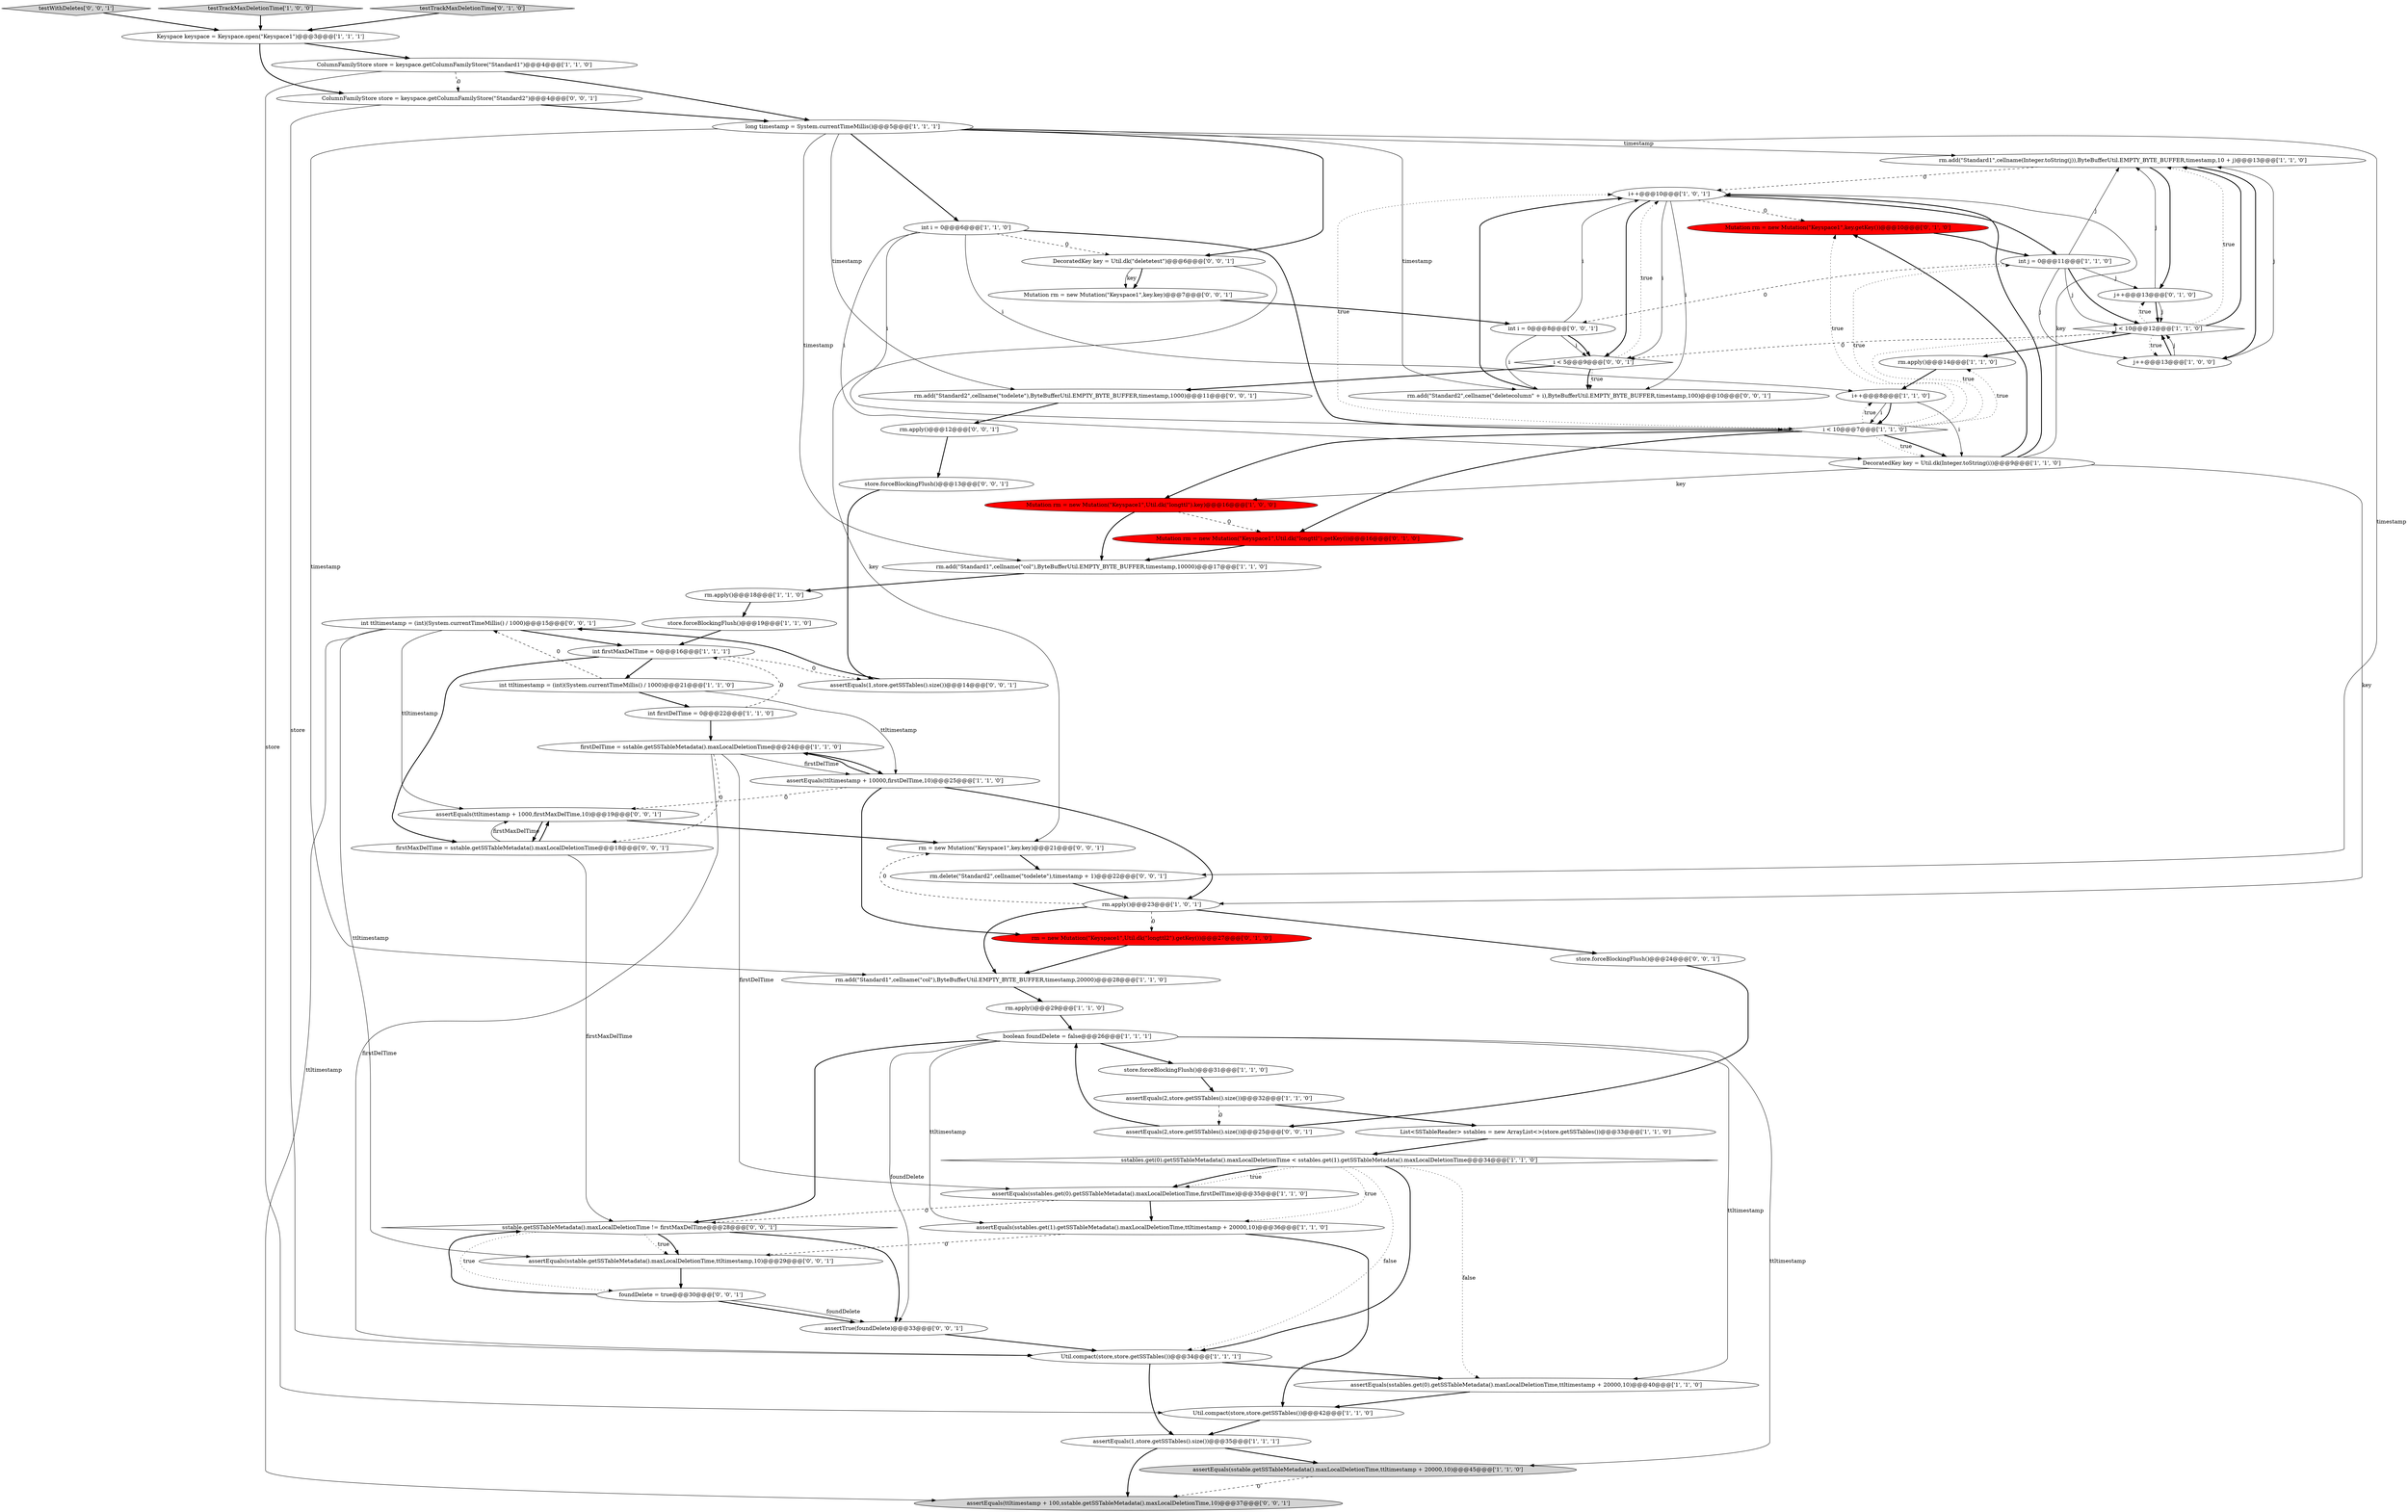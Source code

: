 digraph {
18 [style = filled, label = "Util.compact(store,store.getSSTables())@@@42@@@['1', '1', '0']", fillcolor = white, shape = ellipse image = "AAA0AAABBB1BBB"];
20 [style = filled, label = "Keyspace keyspace = Keyspace.open(\"Keyspace1\")@@@3@@@['1', '1', '1']", fillcolor = white, shape = ellipse image = "AAA0AAABBB1BBB"];
62 [style = filled, label = "int ttltimestamp = (int)(System.currentTimeMillis() / 1000)@@@15@@@['0', '0', '1']", fillcolor = white, shape = ellipse image = "AAA0AAABBB3BBB"];
30 [style = filled, label = "store.forceBlockingFlush()@@@31@@@['1', '1', '0']", fillcolor = white, shape = ellipse image = "AAA0AAABBB1BBB"];
5 [style = filled, label = "rm.add(\"Standard1\",cellname(Integer.toString(j)),ByteBufferUtil.EMPTY_BYTE_BUFFER,timestamp,10 + j)@@@13@@@['1', '1', '0']", fillcolor = white, shape = ellipse image = "AAA0AAABBB1BBB"];
22 [style = filled, label = "assertEquals(1,store.getSSTables().size())@@@35@@@['1', '1', '1']", fillcolor = white, shape = ellipse image = "AAA0AAABBB1BBB"];
48 [style = filled, label = "sstable.getSSTableMetadata().maxLocalDeletionTime != firstMaxDelTime@@@28@@@['0', '0', '1']", fillcolor = white, shape = diamond image = "AAA0AAABBB3BBB"];
57 [style = filled, label = "foundDelete = true@@@30@@@['0', '0', '1']", fillcolor = white, shape = ellipse image = "AAA0AAABBB3BBB"];
44 [style = filled, label = "rm.add(\"Standard2\",cellname(\"todelete\"),ByteBufferUtil.EMPTY_BYTE_BUFFER,timestamp,1000)@@@11@@@['0', '0', '1']", fillcolor = white, shape = ellipse image = "AAA0AAABBB3BBB"];
46 [style = filled, label = "rm.apply()@@@12@@@['0', '0', '1']", fillcolor = white, shape = ellipse image = "AAA0AAABBB3BBB"];
41 [style = filled, label = "rm = new Mutation(\"Keyspace1\",Util.dk(\"longttl2\").getKey())@@@27@@@['0', '1', '0']", fillcolor = red, shape = ellipse image = "AAA1AAABBB2BBB"];
37 [style = filled, label = "assertEquals(ttltimestamp + 10000,firstDelTime,10)@@@25@@@['1', '1', '0']", fillcolor = white, shape = ellipse image = "AAA0AAABBB1BBB"];
65 [style = filled, label = "rm = new Mutation(\"Keyspace1\",key.key)@@@21@@@['0', '0', '1']", fillcolor = white, shape = ellipse image = "AAA0AAABBB3BBB"];
11 [style = filled, label = "i < 10@@@7@@@['1', '1', '0']", fillcolor = white, shape = diamond image = "AAA0AAABBB1BBB"];
7 [style = filled, label = "assertEquals(2,store.getSSTables().size())@@@32@@@['1', '1', '0']", fillcolor = white, shape = ellipse image = "AAA0AAABBB1BBB"];
13 [style = filled, label = "int ttltimestamp = (int)(System.currentTimeMillis() / 1000)@@@21@@@['1', '1', '0']", fillcolor = white, shape = ellipse image = "AAA0AAABBB1BBB"];
0 [style = filled, label = "long timestamp = System.currentTimeMillis()@@@5@@@['1', '1', '1']", fillcolor = white, shape = ellipse image = "AAA0AAABBB1BBB"];
51 [style = filled, label = "i < 5@@@9@@@['0', '0', '1']", fillcolor = white, shape = diamond image = "AAA0AAABBB3BBB"];
63 [style = filled, label = "testWithDeletes['0', '0', '1']", fillcolor = lightgray, shape = diamond image = "AAA0AAABBB3BBB"];
10 [style = filled, label = "store.forceBlockingFlush()@@@19@@@['1', '1', '0']", fillcolor = white, shape = ellipse image = "AAA0AAABBB1BBB"];
52 [style = filled, label = "assertEquals(ttltimestamp + 100,sstable.getSSTableMetadata().maxLocalDeletionTime,10)@@@37@@@['0', '0', '1']", fillcolor = lightgray, shape = ellipse image = "AAA0AAABBB3BBB"];
9 [style = filled, label = "rm.add(\"Standard1\",cellname(\"col\"),ByteBufferUtil.EMPTY_BYTE_BUFFER,timestamp,20000)@@@28@@@['1', '1', '0']", fillcolor = white, shape = ellipse image = "AAA0AAABBB1BBB"];
60 [style = filled, label = "store.forceBlockingFlush()@@@24@@@['0', '0', '1']", fillcolor = white, shape = ellipse image = "AAA0AAABBB3BBB"];
27 [style = filled, label = "int firstMaxDelTime = 0@@@16@@@['1', '1', '1']", fillcolor = white, shape = ellipse image = "AAA0AAABBB1BBB"];
16 [style = filled, label = "ColumnFamilyStore store = keyspace.getColumnFamilyStore(\"Standard1\")@@@4@@@['1', '1', '0']", fillcolor = white, shape = ellipse image = "AAA0AAABBB1BBB"];
40 [style = filled, label = "Mutation rm = new Mutation(\"Keyspace1\",key.getKey())@@@10@@@['0', '1', '0']", fillcolor = red, shape = ellipse image = "AAA1AAABBB2BBB"];
23 [style = filled, label = "int firstDelTime = 0@@@22@@@['1', '1', '0']", fillcolor = white, shape = ellipse image = "AAA0AAABBB1BBB"];
28 [style = filled, label = "List<SSTableReader> sstables = new ArrayList<>(store.getSSTables())@@@33@@@['1', '1', '0']", fillcolor = white, shape = ellipse image = "AAA0AAABBB1BBB"];
1 [style = filled, label = "DecoratedKey key = Util.dk(Integer.toString(i))@@@9@@@['1', '1', '0']", fillcolor = white, shape = ellipse image = "AAA0AAABBB1BBB"];
33 [style = filled, label = "assertEquals(sstables.get(0).getSSTableMetadata().maxLocalDeletionTime,firstDelTime)@@@35@@@['1', '1', '0']", fillcolor = white, shape = ellipse image = "AAA0AAABBB1BBB"];
36 [style = filled, label = "assertEquals(sstables.get(1).getSSTableMetadata().maxLocalDeletionTime,ttltimestamp + 20000,10)@@@36@@@['1', '1', '0']", fillcolor = white, shape = ellipse image = "AAA0AAABBB1BBB"];
42 [style = filled, label = "Mutation rm = new Mutation(\"Keyspace1\",Util.dk(\"longttl\").getKey())@@@16@@@['0', '1', '0']", fillcolor = red, shape = ellipse image = "AAA1AAABBB2BBB"];
49 [style = filled, label = "rm.delete(\"Standard2\",cellname(\"todelete\"),timestamp + 1)@@@22@@@['0', '0', '1']", fillcolor = white, shape = ellipse image = "AAA0AAABBB3BBB"];
43 [style = filled, label = "assertEquals(ttltimestamp + 1000,firstMaxDelTime,10)@@@19@@@['0', '0', '1']", fillcolor = white, shape = ellipse image = "AAA0AAABBB3BBB"];
58 [style = filled, label = "ColumnFamilyStore store = keyspace.getColumnFamilyStore(\"Standard2\")@@@4@@@['0', '0', '1']", fillcolor = white, shape = ellipse image = "AAA0AAABBB3BBB"];
26 [style = filled, label = "Mutation rm = new Mutation(\"Keyspace1\",Util.dk(\"longttl\").key)@@@16@@@['1', '0', '0']", fillcolor = red, shape = ellipse image = "AAA1AAABBB1BBB"];
24 [style = filled, label = "i++@@@10@@@['1', '0', '1']", fillcolor = white, shape = ellipse image = "AAA0AAABBB1BBB"];
4 [style = filled, label = "rm.apply()@@@14@@@['1', '1', '0']", fillcolor = white, shape = ellipse image = "AAA0AAABBB1BBB"];
38 [style = filled, label = "j++@@@13@@@['0', '1', '0']", fillcolor = white, shape = ellipse image = "AAA0AAABBB2BBB"];
50 [style = filled, label = "DecoratedKey key = Util.dk(\"deletetest\")@@@6@@@['0', '0', '1']", fillcolor = white, shape = ellipse image = "AAA0AAABBB3BBB"];
53 [style = filled, label = "assertEquals(1,store.getSSTables().size())@@@14@@@['0', '0', '1']", fillcolor = white, shape = ellipse image = "AAA0AAABBB3BBB"];
21 [style = filled, label = "assertEquals(sstables.get(0).getSSTableMetadata().maxLocalDeletionTime,ttltimestamp + 20000,10)@@@40@@@['1', '1', '0']", fillcolor = white, shape = ellipse image = "AAA0AAABBB1BBB"];
61 [style = filled, label = "rm.add(\"Standard2\",cellname(\"deletecolumn\" + i),ByteBufferUtil.EMPTY_BYTE_BUFFER,timestamp,100)@@@10@@@['0', '0', '1']", fillcolor = white, shape = ellipse image = "AAA0AAABBB3BBB"];
25 [style = filled, label = "testTrackMaxDeletionTime['1', '0', '0']", fillcolor = lightgray, shape = diamond image = "AAA0AAABBB1BBB"];
12 [style = filled, label = "int j = 0@@@11@@@['1', '1', '0']", fillcolor = white, shape = ellipse image = "AAA0AAABBB1BBB"];
34 [style = filled, label = "rm.add(\"Standard1\",cellname(\"col\"),ByteBufferUtil.EMPTY_BYTE_BUFFER,timestamp,10000)@@@17@@@['1', '1', '0']", fillcolor = white, shape = ellipse image = "AAA0AAABBB1BBB"];
64 [style = filled, label = "firstMaxDelTime = sstable.getSSTableMetadata().maxLocalDeletionTime@@@18@@@['0', '0', '1']", fillcolor = white, shape = ellipse image = "AAA0AAABBB3BBB"];
29 [style = filled, label = "int i = 0@@@6@@@['1', '1', '0']", fillcolor = white, shape = ellipse image = "AAA0AAABBB1BBB"];
15 [style = filled, label = "sstables.get(0).getSSTableMetadata().maxLocalDeletionTime < sstables.get(1).getSSTableMetadata().maxLocalDeletionTime@@@34@@@['1', '1', '0']", fillcolor = white, shape = diamond image = "AAA0AAABBB1BBB"];
6 [style = filled, label = "i++@@@8@@@['1', '1', '0']", fillcolor = white, shape = ellipse image = "AAA0AAABBB1BBB"];
59 [style = filled, label = "assertEquals(2,store.getSSTables().size())@@@25@@@['0', '0', '1']", fillcolor = white, shape = ellipse image = "AAA0AAABBB3BBB"];
14 [style = filled, label = "firstDelTime = sstable.getSSTableMetadata().maxLocalDeletionTime@@@24@@@['1', '1', '0']", fillcolor = white, shape = ellipse image = "AAA0AAABBB1BBB"];
2 [style = filled, label = "Util.compact(store,store.getSSTables())@@@34@@@['1', '1', '1']", fillcolor = white, shape = ellipse image = "AAA0AAABBB1BBB"];
32 [style = filled, label = "rm.apply()@@@29@@@['1', '1', '0']", fillcolor = white, shape = ellipse image = "AAA0AAABBB1BBB"];
8 [style = filled, label = "rm.apply()@@@18@@@['1', '1', '0']", fillcolor = white, shape = ellipse image = "AAA0AAABBB1BBB"];
54 [style = filled, label = "assertTrue(foundDelete)@@@33@@@['0', '0', '1']", fillcolor = white, shape = ellipse image = "AAA0AAABBB3BBB"];
17 [style = filled, label = "j < 10@@@12@@@['1', '1', '0']", fillcolor = white, shape = diamond image = "AAA0AAABBB1BBB"];
55 [style = filled, label = "Mutation rm = new Mutation(\"Keyspace1\",key.key)@@@7@@@['0', '0', '1']", fillcolor = white, shape = ellipse image = "AAA0AAABBB3BBB"];
19 [style = filled, label = "boolean foundDelete = false@@@26@@@['1', '1', '1']", fillcolor = white, shape = ellipse image = "AAA0AAABBB1BBB"];
31 [style = filled, label = "assertEquals(sstable.getSSTableMetadata().maxLocalDeletionTime,ttltimestamp + 20000,10)@@@45@@@['1', '1', '0']", fillcolor = lightgray, shape = ellipse image = "AAA0AAABBB1BBB"];
35 [style = filled, label = "rm.apply()@@@23@@@['1', '0', '1']", fillcolor = white, shape = ellipse image = "AAA0AAABBB1BBB"];
3 [style = filled, label = "j++@@@13@@@['1', '0', '0']", fillcolor = white, shape = ellipse image = "AAA0AAABBB1BBB"];
39 [style = filled, label = "testTrackMaxDeletionTime['0', '1', '0']", fillcolor = lightgray, shape = diamond image = "AAA0AAABBB2BBB"];
47 [style = filled, label = "assertEquals(sstable.getSSTableMetadata().maxLocalDeletionTime,ttltimestamp,10)@@@29@@@['0', '0', '1']", fillcolor = white, shape = ellipse image = "AAA0AAABBB3BBB"];
56 [style = filled, label = "int i = 0@@@8@@@['0', '0', '1']", fillcolor = white, shape = ellipse image = "AAA0AAABBB3BBB"];
45 [style = filled, label = "store.forceBlockingFlush()@@@13@@@['0', '0', '1']", fillcolor = white, shape = ellipse image = "AAA0AAABBB3BBB"];
5->3 [style = bold, label=""];
27->13 [style = bold, label=""];
8->10 [style = bold, label=""];
16->0 [style = bold, label=""];
19->36 [style = solid, label="ttltimestamp"];
20->58 [style = bold, label=""];
14->33 [style = solid, label="firstDelTime"];
23->27 [style = dashed, label="0"];
3->5 [style = solid, label="j"];
58->0 [style = bold, label=""];
11->1 [style = dotted, label="true"];
19->31 [style = solid, label="ttltimestamp"];
50->65 [style = solid, label="key"];
26->34 [style = bold, label=""];
11->12 [style = dotted, label="true"];
5->24 [style = dashed, label="0"];
63->20 [style = bold, label=""];
11->40 [style = dotted, label="true"];
41->9 [style = bold, label=""];
12->17 [style = solid, label="j"];
15->33 [style = dotted, label="true"];
1->26 [style = solid, label="key"];
14->64 [style = dashed, label="0"];
12->5 [style = solid, label="j"];
5->38 [style = bold, label=""];
0->5 [style = solid, label="timestamp"];
21->18 [style = bold, label=""];
62->27 [style = bold, label=""];
48->54 [style = bold, label=""];
31->52 [style = dashed, label="0"];
44->46 [style = bold, label=""];
29->11 [style = solid, label="i"];
24->51 [style = solid, label="i"];
18->22 [style = bold, label=""];
20->16 [style = bold, label=""];
51->61 [style = bold, label=""];
56->51 [style = solid, label="i"];
62->52 [style = solid, label="ttltimestamp"];
35->65 [style = dashed, label="0"];
50->55 [style = bold, label=""];
6->11 [style = bold, label=""];
36->18 [style = bold, label=""];
13->37 [style = solid, label="ttltimestamp"];
61->24 [style = bold, label=""];
1->35 [style = solid, label="key"];
17->5 [style = dotted, label="true"];
0->44 [style = solid, label="timestamp"];
24->61 [style = solid, label="i"];
64->43 [style = bold, label=""];
14->37 [style = bold, label=""];
6->1 [style = solid, label="i"];
57->54 [style = bold, label=""];
14->2 [style = solid, label="firstDelTime"];
17->38 [style = dotted, label="true"];
16->58 [style = dashed, label="0"];
17->5 [style = bold, label=""];
51->24 [style = dotted, label="true"];
0->61 [style = solid, label="timestamp"];
9->32 [style = bold, label=""];
14->37 [style = solid, label="firstDelTime"];
51->44 [style = bold, label=""];
0->29 [style = bold, label=""];
24->40 [style = dashed, label="0"];
34->8 [style = bold, label=""];
27->53 [style = dashed, label="0"];
13->62 [style = dashed, label="0"];
19->54 [style = solid, label="foundDelete"];
17->3 [style = dotted, label="true"];
64->43 [style = solid, label="firstMaxDelTime"];
56->51 [style = bold, label=""];
23->14 [style = bold, label=""];
15->2 [style = dotted, label="false"];
47->57 [style = bold, label=""];
7->59 [style = dashed, label="0"];
48->47 [style = dotted, label="true"];
62->43 [style = solid, label="ttltimestamp"];
2->21 [style = bold, label=""];
30->7 [style = bold, label=""];
54->2 [style = bold, label=""];
33->36 [style = bold, label=""];
27->64 [style = bold, label=""];
16->18 [style = solid, label="store"];
0->49 [style = solid, label="timestamp"];
39->20 [style = bold, label=""];
38->17 [style = bold, label=""];
29->11 [style = bold, label=""];
11->24 [style = dotted, label="true"];
12->38 [style = solid, label="j"];
15->33 [style = bold, label=""];
11->26 [style = bold, label=""];
24->51 [style = bold, label=""];
24->12 [style = bold, label=""];
33->48 [style = dashed, label="0"];
49->35 [style = bold, label=""];
1->24 [style = solid, label="key"];
35->9 [style = bold, label=""];
37->41 [style = bold, label=""];
12->17 [style = bold, label=""];
50->55 [style = solid, label="key"];
11->17 [style = dotted, label="true"];
38->5 [style = solid, label="j"];
51->61 [style = dotted, label="true"];
45->53 [style = bold, label=""];
11->4 [style = dotted, label="true"];
32->19 [style = bold, label=""];
0->9 [style = solid, label="timestamp"];
36->47 [style = dashed, label="0"];
53->62 [style = bold, label=""];
62->47 [style = solid, label="ttltimestamp"];
17->51 [style = dashed, label="0"];
40->12 [style = bold, label=""];
25->20 [style = bold, label=""];
7->28 [style = bold, label=""];
12->3 [style = solid, label="j"];
11->6 [style = dotted, label="true"];
29->1 [style = solid, label="i"];
43->65 [style = bold, label=""];
3->17 [style = bold, label=""];
37->35 [style = bold, label=""];
35->60 [style = bold, label=""];
3->17 [style = solid, label="j"];
35->41 [style = dashed, label="0"];
17->4 [style = bold, label=""];
57->54 [style = solid, label="foundDelete"];
42->34 [style = bold, label=""];
15->2 [style = bold, label=""];
43->64 [style = bold, label=""];
28->15 [style = bold, label=""];
19->48 [style = bold, label=""];
0->34 [style = solid, label="timestamp"];
11->1 [style = bold, label=""];
4->6 [style = bold, label=""];
1->40 [style = bold, label=""];
10->27 [style = bold, label=""];
58->2 [style = solid, label="store"];
22->52 [style = bold, label=""];
15->36 [style = dotted, label="true"];
22->31 [style = bold, label=""];
11->42 [style = bold, label=""];
19->21 [style = solid, label="ttltimestamp"];
60->59 [style = bold, label=""];
56->24 [style = solid, label="i"];
56->61 [style = solid, label="i"];
15->21 [style = dotted, label="false"];
37->43 [style = dashed, label="0"];
0->50 [style = bold, label=""];
55->56 [style = bold, label=""];
57->48 [style = bold, label=""];
29->6 [style = solid, label="i"];
37->14 [style = bold, label=""];
38->17 [style = solid, label="j"];
6->11 [style = solid, label="i"];
29->50 [style = dashed, label="0"];
1->24 [style = bold, label=""];
48->47 [style = bold, label=""];
59->19 [style = bold, label=""];
13->23 [style = bold, label=""];
46->45 [style = bold, label=""];
12->56 [style = dashed, label="0"];
26->42 [style = dashed, label="0"];
2->22 [style = bold, label=""];
65->49 [style = bold, label=""];
64->48 [style = solid, label="firstMaxDelTime"];
48->57 [style = dotted, label="true"];
19->30 [style = bold, label=""];
}
